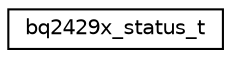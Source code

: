 digraph "Graphical Class Hierarchy"
{
 // LATEX_PDF_SIZE
  edge [fontname="Helvetica",fontsize="10",labelfontname="Helvetica",labelfontsize="10"];
  node [fontname="Helvetica",fontsize="10",shape=record];
  rankdir="LR";
  Node0 [label="bq2429x_status_t",height=0.2,width=0.4,color="black", fillcolor="white", style="filled",URL="$structbq2429x__status__t.html",tooltip="Device status."];
}
